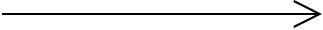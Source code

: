 <mxfile version="22.0.8" type="device">
  <diagram name="Page-1" id="Mm0hC2-zrbVgDmfwnK1h">
    <mxGraphModel dx="522" dy="591" grid="0" gridSize="10" guides="1" tooltips="1" connect="1" arrows="1" fold="1" page="1" pageScale="1" pageWidth="827" pageHeight="1169" math="0" shadow="0">
      <root>
        <mxCell id="0" />
        <mxCell id="1" parent="0" />
        <mxCell id="ilN-TtbJeAgJVe7DlZwe-1" value="" style="endArrow=open;endFill=1;endSize=12;html=1;rounded=0;fontSize=12;curved=1;" parent="1" edge="1">
          <mxGeometry width="160" relative="1" as="geometry">
            <mxPoint x="325" y="307" as="sourcePoint" />
            <mxPoint x="485" y="307" as="targetPoint" />
          </mxGeometry>
        </mxCell>
      </root>
    </mxGraphModel>
  </diagram>
</mxfile>
